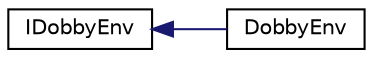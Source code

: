 digraph "Graphical Class Hierarchy"
{
 // LATEX_PDF_SIZE
  edge [fontname="Helvetica",fontsize="10",labelfontname="Helvetica",labelfontsize="10"];
  node [fontname="Helvetica",fontsize="10",shape=record];
  rankdir="LR";
  Node0 [label="IDobbyEnv",height=0.2,width=0.4,color="black", fillcolor="white", style="filled",URL="$classIDobbyEnv.html",tooltip="Interface that exports the environment of the daemon to plugins."];
  Node0 -> Node1 [dir="back",color="midnightblue",fontsize="10",style="solid",fontname="Helvetica"];
  Node1 [label="DobbyEnv",height=0.2,width=0.4,color="black", fillcolor="white", style="filled",URL="$classDobbyEnv.html",tooltip="Basic class used to store the stb environment."];
}

